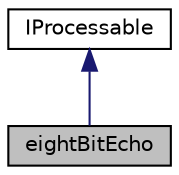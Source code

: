 digraph "eightBitEcho"
{
  edge [fontname="Helvetica",fontsize="10",labelfontname="Helvetica",labelfontsize="10"];
  node [fontname="Helvetica",fontsize="10",shape=record];
  Node0 [label="eightBitEcho",height=0.2,width=0.4,color="black", fillcolor="grey75", style="filled", fontcolor="black"];
  Node1 -> Node0 [dir="back",color="midnightblue",fontsize="10",style="solid",fontname="Helvetica"];
  Node1 [label="IProcessable",height=0.2,width=0.4,color="black", fillcolor="white", style="filled",URL="$d9/d18/classIProcessable.html"];
}
